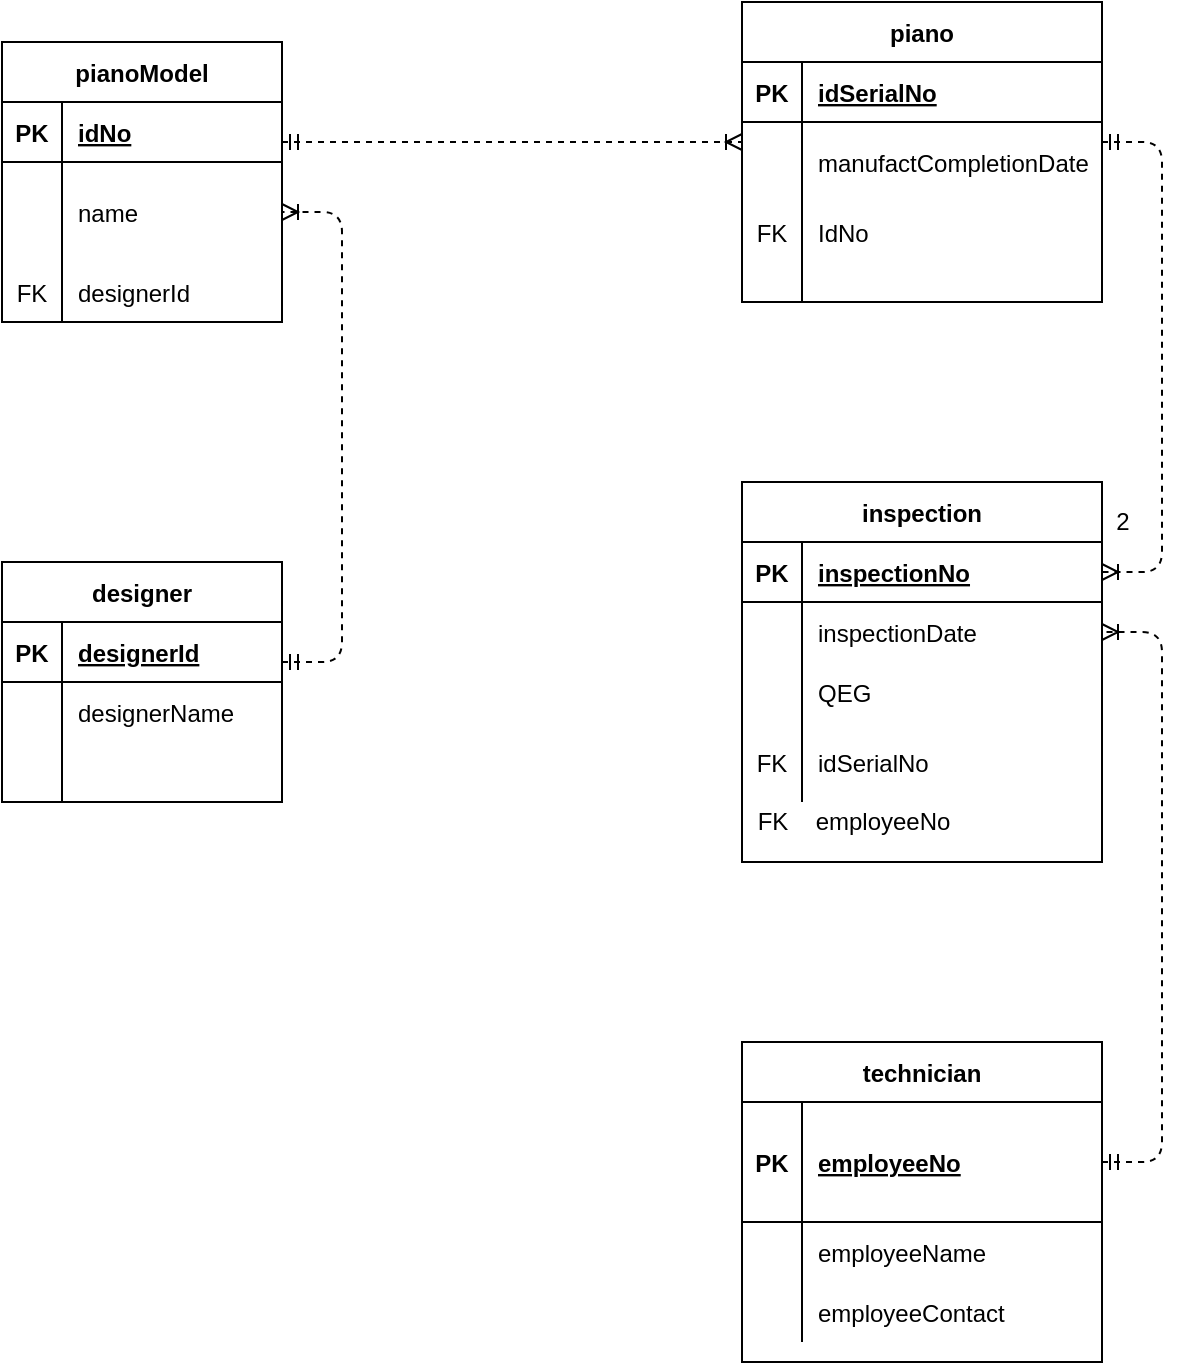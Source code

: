 <mxfile version="13.8.5" type="github" pages="2">
  <diagram id="wfeXpfmRRTUBRRbTYuu1" name="relational-diagram">
    <mxGraphModel dx="782" dy="437" grid="1" gridSize="10" guides="1" tooltips="1" connect="1" arrows="1" fold="1" page="1" pageScale="1" pageWidth="850" pageHeight="1100" math="0" shadow="0">
      <root>
        <mxCell id="AUIAXAX3j84-FacNN-Je-0" />
        <mxCell id="AUIAXAX3j84-FacNN-Je-1" parent="AUIAXAX3j84-FacNN-Je-0" />
        <mxCell id="HDRzqcHxdsuTqlHMVffO-0" value="pianoModel" style="shape=table;startSize=30;container=1;collapsible=1;childLayout=tableLayout;fixedRows=1;rowLines=0;fontStyle=1;align=center;resizeLast=1;" vertex="1" parent="AUIAXAX3j84-FacNN-Je-1">
          <mxGeometry x="60" y="60" width="140" height="140" as="geometry" />
        </mxCell>
        <mxCell id="HDRzqcHxdsuTqlHMVffO-1" value="" style="shape=partialRectangle;collapsible=0;dropTarget=0;pointerEvents=0;fillColor=none;top=0;left=0;bottom=1;right=0;points=[[0,0.5],[1,0.5]];portConstraint=eastwest;" vertex="1" parent="HDRzqcHxdsuTqlHMVffO-0">
          <mxGeometry y="30" width="140" height="30" as="geometry" />
        </mxCell>
        <mxCell id="HDRzqcHxdsuTqlHMVffO-2" value="PK" style="shape=partialRectangle;connectable=0;fillColor=none;top=0;left=0;bottom=0;right=0;fontStyle=1;overflow=hidden;" vertex="1" parent="HDRzqcHxdsuTqlHMVffO-1">
          <mxGeometry width="30" height="30" as="geometry" />
        </mxCell>
        <mxCell id="HDRzqcHxdsuTqlHMVffO-3" value="idNo" style="shape=partialRectangle;connectable=0;fillColor=none;top=0;left=0;bottom=0;right=0;align=left;spacingLeft=6;fontStyle=5;overflow=hidden;" vertex="1" parent="HDRzqcHxdsuTqlHMVffO-1">
          <mxGeometry x="30" width="110" height="30" as="geometry" />
        </mxCell>
        <mxCell id="HDRzqcHxdsuTqlHMVffO-4" value="" style="shape=partialRectangle;collapsible=0;dropTarget=0;pointerEvents=0;fillColor=none;top=0;left=0;bottom=0;right=0;points=[[0,0.5],[1,0.5]];portConstraint=eastwest;" vertex="1" parent="HDRzqcHxdsuTqlHMVffO-0">
          <mxGeometry y="60" width="140" height="50" as="geometry" />
        </mxCell>
        <mxCell id="HDRzqcHxdsuTqlHMVffO-5" value="" style="shape=partialRectangle;connectable=0;fillColor=none;top=0;left=0;bottom=0;right=0;editable=1;overflow=hidden;" vertex="1" parent="HDRzqcHxdsuTqlHMVffO-4">
          <mxGeometry width="30" height="50" as="geometry" />
        </mxCell>
        <mxCell id="HDRzqcHxdsuTqlHMVffO-6" value="name" style="shape=partialRectangle;connectable=0;fillColor=none;top=0;left=0;bottom=0;right=0;align=left;spacingLeft=6;overflow=hidden;" vertex="1" parent="HDRzqcHxdsuTqlHMVffO-4">
          <mxGeometry x="30" width="110" height="50" as="geometry" />
        </mxCell>
        <mxCell id="HDRzqcHxdsuTqlHMVffO-10" value="" style="shape=partialRectangle;collapsible=0;dropTarget=0;pointerEvents=0;fillColor=none;top=0;left=0;bottom=0;right=0;points=[[0,0.5],[1,0.5]];portConstraint=eastwest;" vertex="1" parent="HDRzqcHxdsuTqlHMVffO-0">
          <mxGeometry y="110" width="140" height="30" as="geometry" />
        </mxCell>
        <mxCell id="HDRzqcHxdsuTqlHMVffO-11" value="FK" style="shape=partialRectangle;connectable=0;fillColor=none;top=0;left=0;bottom=0;right=0;editable=1;overflow=hidden;" vertex="1" parent="HDRzqcHxdsuTqlHMVffO-10">
          <mxGeometry width="30" height="30" as="geometry" />
        </mxCell>
        <mxCell id="HDRzqcHxdsuTqlHMVffO-12" value="designerId" style="shape=partialRectangle;connectable=0;fillColor=none;top=0;left=0;bottom=0;right=0;align=left;spacingLeft=6;overflow=hidden;" vertex="1" parent="HDRzqcHxdsuTqlHMVffO-10">
          <mxGeometry x="30" width="110" height="30" as="geometry" />
        </mxCell>
        <mxCell id="HDRzqcHxdsuTqlHMVffO-13" value="designer" style="shape=table;startSize=30;container=1;collapsible=1;childLayout=tableLayout;fixedRows=1;rowLines=0;fontStyle=1;align=center;resizeLast=1;" vertex="1" parent="AUIAXAX3j84-FacNN-Je-1">
          <mxGeometry x="60" y="320" width="140" height="120" as="geometry" />
        </mxCell>
        <mxCell id="HDRzqcHxdsuTqlHMVffO-14" value="" style="shape=partialRectangle;collapsible=0;dropTarget=0;pointerEvents=0;fillColor=none;top=0;left=0;bottom=1;right=0;points=[[0,0.5],[1,0.5]];portConstraint=eastwest;" vertex="1" parent="HDRzqcHxdsuTqlHMVffO-13">
          <mxGeometry y="30" width="140" height="30" as="geometry" />
        </mxCell>
        <mxCell id="HDRzqcHxdsuTqlHMVffO-15" value="PK" style="shape=partialRectangle;connectable=0;fillColor=none;top=0;left=0;bottom=0;right=0;fontStyle=1;overflow=hidden;" vertex="1" parent="HDRzqcHxdsuTqlHMVffO-14">
          <mxGeometry width="30" height="30" as="geometry" />
        </mxCell>
        <mxCell id="HDRzqcHxdsuTqlHMVffO-16" value="designerId" style="shape=partialRectangle;connectable=0;fillColor=none;top=0;left=0;bottom=0;right=0;align=left;spacingLeft=6;fontStyle=5;overflow=hidden;" vertex="1" parent="HDRzqcHxdsuTqlHMVffO-14">
          <mxGeometry x="30" width="110" height="30" as="geometry" />
        </mxCell>
        <mxCell id="HDRzqcHxdsuTqlHMVffO-17" value="" style="shape=partialRectangle;collapsible=0;dropTarget=0;pointerEvents=0;fillColor=none;top=0;left=0;bottom=0;right=0;points=[[0,0.5],[1,0.5]];portConstraint=eastwest;" vertex="1" parent="HDRzqcHxdsuTqlHMVffO-13">
          <mxGeometry y="60" width="140" height="30" as="geometry" />
        </mxCell>
        <mxCell id="HDRzqcHxdsuTqlHMVffO-18" value="" style="shape=partialRectangle;connectable=0;fillColor=none;top=0;left=0;bottom=0;right=0;editable=1;overflow=hidden;" vertex="1" parent="HDRzqcHxdsuTqlHMVffO-17">
          <mxGeometry width="30" height="30" as="geometry" />
        </mxCell>
        <mxCell id="HDRzqcHxdsuTqlHMVffO-19" value="designerName" style="shape=partialRectangle;connectable=0;fillColor=none;top=0;left=0;bottom=0;right=0;align=left;spacingLeft=6;overflow=hidden;" vertex="1" parent="HDRzqcHxdsuTqlHMVffO-17">
          <mxGeometry x="30" width="110" height="30" as="geometry" />
        </mxCell>
        <mxCell id="HDRzqcHxdsuTqlHMVffO-23" value="" style="shape=partialRectangle;collapsible=0;dropTarget=0;pointerEvents=0;fillColor=none;top=0;left=0;bottom=0;right=0;points=[[0,0.5],[1,0.5]];portConstraint=eastwest;" vertex="1" parent="HDRzqcHxdsuTqlHMVffO-13">
          <mxGeometry y="90" width="140" height="30" as="geometry" />
        </mxCell>
        <mxCell id="HDRzqcHxdsuTqlHMVffO-24" value="" style="shape=partialRectangle;connectable=0;fillColor=none;top=0;left=0;bottom=0;right=0;editable=1;overflow=hidden;" vertex="1" parent="HDRzqcHxdsuTqlHMVffO-23">
          <mxGeometry width="30" height="30" as="geometry" />
        </mxCell>
        <mxCell id="HDRzqcHxdsuTqlHMVffO-25" value="" style="shape=partialRectangle;connectable=0;fillColor=none;top=0;left=0;bottom=0;right=0;align=left;spacingLeft=6;overflow=hidden;" vertex="1" parent="HDRzqcHxdsuTqlHMVffO-23">
          <mxGeometry x="30" width="110" height="30" as="geometry" />
        </mxCell>
        <mxCell id="HDRzqcHxdsuTqlHMVffO-26" value="" style="edgeStyle=entityRelationEdgeStyle;fontSize=12;html=1;endArrow=ERoneToMany;startArrow=ERmandOne;endFill=0;entryX=1;entryY=0.5;entryDx=0;entryDy=0;dashed=1;" edge="1" parent="AUIAXAX3j84-FacNN-Je-1" target="HDRzqcHxdsuTqlHMVffO-4">
          <mxGeometry width="100" height="100" relative="1" as="geometry">
            <mxPoint x="200" y="370" as="sourcePoint" />
            <mxPoint x="330" y="170" as="targetPoint" />
          </mxGeometry>
        </mxCell>
        <mxCell id="HDRzqcHxdsuTqlHMVffO-27" value="piano" style="shape=table;startSize=30;container=1;collapsible=1;childLayout=tableLayout;fixedRows=1;rowLines=0;fontStyle=1;align=center;resizeLast=1;" vertex="1" parent="AUIAXAX3j84-FacNN-Je-1">
          <mxGeometry x="430" y="40" width="180" height="150" as="geometry" />
        </mxCell>
        <mxCell id="HDRzqcHxdsuTqlHMVffO-28" value="" style="shape=partialRectangle;collapsible=0;dropTarget=0;pointerEvents=0;fillColor=none;top=0;left=0;bottom=1;right=0;points=[[0,0.5],[1,0.5]];portConstraint=eastwest;" vertex="1" parent="HDRzqcHxdsuTqlHMVffO-27">
          <mxGeometry y="30" width="180" height="30" as="geometry" />
        </mxCell>
        <mxCell id="HDRzqcHxdsuTqlHMVffO-29" value="PK" style="shape=partialRectangle;connectable=0;fillColor=none;top=0;left=0;bottom=0;right=0;fontStyle=1;overflow=hidden;" vertex="1" parent="HDRzqcHxdsuTqlHMVffO-28">
          <mxGeometry width="30" height="30" as="geometry" />
        </mxCell>
        <mxCell id="HDRzqcHxdsuTqlHMVffO-30" value="idSerialNo" style="shape=partialRectangle;connectable=0;fillColor=none;top=0;left=0;bottom=0;right=0;align=left;spacingLeft=6;fontStyle=5;overflow=hidden;" vertex="1" parent="HDRzqcHxdsuTqlHMVffO-28">
          <mxGeometry x="30" width="150" height="30" as="geometry" />
        </mxCell>
        <mxCell id="HDRzqcHxdsuTqlHMVffO-31" value="" style="shape=partialRectangle;collapsible=0;dropTarget=0;pointerEvents=0;fillColor=none;top=0;left=0;bottom=0;right=0;points=[[0,0.5],[1,0.5]];portConstraint=eastwest;" vertex="1" parent="HDRzqcHxdsuTqlHMVffO-27">
          <mxGeometry y="60" width="180" height="40" as="geometry" />
        </mxCell>
        <mxCell id="HDRzqcHxdsuTqlHMVffO-32" value="" style="shape=partialRectangle;connectable=0;fillColor=none;top=0;left=0;bottom=0;right=0;editable=1;overflow=hidden;" vertex="1" parent="HDRzqcHxdsuTqlHMVffO-31">
          <mxGeometry width="30" height="40" as="geometry" />
        </mxCell>
        <mxCell id="HDRzqcHxdsuTqlHMVffO-33" value="manufactCompletionDate" style="shape=partialRectangle;connectable=0;fillColor=none;top=0;left=0;bottom=0;right=0;align=left;spacingLeft=6;overflow=hidden;" vertex="1" parent="HDRzqcHxdsuTqlHMVffO-31">
          <mxGeometry x="30" width="150" height="40" as="geometry" />
        </mxCell>
        <mxCell id="HDRzqcHxdsuTqlHMVffO-34" value="" style="shape=partialRectangle;collapsible=0;dropTarget=0;pointerEvents=0;fillColor=none;top=0;left=0;bottom=0;right=0;points=[[0,0.5],[1,0.5]];portConstraint=eastwest;" vertex="1" parent="HDRzqcHxdsuTqlHMVffO-27">
          <mxGeometry y="100" width="180" height="30" as="geometry" />
        </mxCell>
        <mxCell id="HDRzqcHxdsuTqlHMVffO-35" value="FK" style="shape=partialRectangle;connectable=0;fillColor=none;top=0;left=0;bottom=0;right=0;editable=1;overflow=hidden;" vertex="1" parent="HDRzqcHxdsuTqlHMVffO-34">
          <mxGeometry width="30" height="30" as="geometry" />
        </mxCell>
        <mxCell id="HDRzqcHxdsuTqlHMVffO-36" value="IdNo" style="shape=partialRectangle;connectable=0;fillColor=none;top=0;left=0;bottom=0;right=0;align=left;spacingLeft=6;overflow=hidden;" vertex="1" parent="HDRzqcHxdsuTqlHMVffO-34">
          <mxGeometry x="30" width="150" height="30" as="geometry" />
        </mxCell>
        <mxCell id="HDRzqcHxdsuTqlHMVffO-37" value="" style="shape=partialRectangle;collapsible=0;dropTarget=0;pointerEvents=0;fillColor=none;top=0;left=0;bottom=0;right=0;points=[[0,0.5],[1,0.5]];portConstraint=eastwest;" vertex="1" parent="HDRzqcHxdsuTqlHMVffO-27">
          <mxGeometry y="130" width="180" height="20" as="geometry" />
        </mxCell>
        <mxCell id="HDRzqcHxdsuTqlHMVffO-38" value="" style="shape=partialRectangle;connectable=0;fillColor=none;top=0;left=0;bottom=0;right=0;editable=1;overflow=hidden;" vertex="1" parent="HDRzqcHxdsuTqlHMVffO-37">
          <mxGeometry width="30" height="20" as="geometry" />
        </mxCell>
        <mxCell id="HDRzqcHxdsuTqlHMVffO-39" value="" style="shape=partialRectangle;connectable=0;fillColor=none;top=0;left=0;bottom=0;right=0;align=left;spacingLeft=6;overflow=hidden;" vertex="1" parent="HDRzqcHxdsuTqlHMVffO-37">
          <mxGeometry x="30" width="150" height="20" as="geometry" />
        </mxCell>
        <mxCell id="zAU9ij52lQA58ya5iEqO-0" value="" style="edgeStyle=entityRelationEdgeStyle;fontSize=12;html=1;endArrow=ERoneToMany;startArrow=ERmandOne;dashed=1;" edge="1" parent="AUIAXAX3j84-FacNN-Je-1">
          <mxGeometry width="100" height="100" relative="1" as="geometry">
            <mxPoint x="200" y="110" as="sourcePoint" />
            <mxPoint x="430" y="110" as="targetPoint" />
          </mxGeometry>
        </mxCell>
        <mxCell id="zAU9ij52lQA58ya5iEqO-1" value="inspection" style="shape=table;startSize=30;container=1;collapsible=1;childLayout=tableLayout;fixedRows=1;rowLines=0;fontStyle=1;align=center;resizeLast=1;" vertex="1" parent="AUIAXAX3j84-FacNN-Je-1">
          <mxGeometry x="430" y="280" width="180" height="190" as="geometry" />
        </mxCell>
        <mxCell id="zAU9ij52lQA58ya5iEqO-2" value="" style="shape=partialRectangle;collapsible=0;dropTarget=0;pointerEvents=0;fillColor=none;top=0;left=0;bottom=1;right=0;points=[[0,0.5],[1,0.5]];portConstraint=eastwest;" vertex="1" parent="zAU9ij52lQA58ya5iEqO-1">
          <mxGeometry y="30" width="180" height="30" as="geometry" />
        </mxCell>
        <mxCell id="zAU9ij52lQA58ya5iEqO-3" value="PK" style="shape=partialRectangle;connectable=0;fillColor=none;top=0;left=0;bottom=0;right=0;fontStyle=1;overflow=hidden;" vertex="1" parent="zAU9ij52lQA58ya5iEqO-2">
          <mxGeometry width="30" height="30" as="geometry" />
        </mxCell>
        <mxCell id="zAU9ij52lQA58ya5iEqO-4" value="inspectionNo" style="shape=partialRectangle;connectable=0;fillColor=none;top=0;left=0;bottom=0;right=0;align=left;spacingLeft=6;fontStyle=5;overflow=hidden;" vertex="1" parent="zAU9ij52lQA58ya5iEqO-2">
          <mxGeometry x="30" width="150" height="30" as="geometry" />
        </mxCell>
        <mxCell id="zAU9ij52lQA58ya5iEqO-5" value="" style="shape=partialRectangle;collapsible=0;dropTarget=0;pointerEvents=0;fillColor=none;top=0;left=0;bottom=0;right=0;points=[[0,0.5],[1,0.5]];portConstraint=eastwest;" vertex="1" parent="zAU9ij52lQA58ya5iEqO-1">
          <mxGeometry y="60" width="180" height="30" as="geometry" />
        </mxCell>
        <mxCell id="zAU9ij52lQA58ya5iEqO-6" value="" style="shape=partialRectangle;connectable=0;fillColor=none;top=0;left=0;bottom=0;right=0;editable=1;overflow=hidden;" vertex="1" parent="zAU9ij52lQA58ya5iEqO-5">
          <mxGeometry width="30" height="30" as="geometry" />
        </mxCell>
        <mxCell id="zAU9ij52lQA58ya5iEqO-7" value="inspectionDate" style="shape=partialRectangle;connectable=0;fillColor=none;top=0;left=0;bottom=0;right=0;align=left;spacingLeft=6;overflow=hidden;" vertex="1" parent="zAU9ij52lQA58ya5iEqO-5">
          <mxGeometry x="30" width="150" height="30" as="geometry" />
        </mxCell>
        <mxCell id="zAU9ij52lQA58ya5iEqO-8" value="" style="shape=partialRectangle;collapsible=0;dropTarget=0;pointerEvents=0;fillColor=none;top=0;left=0;bottom=0;right=0;points=[[0,0.5],[1,0.5]];portConstraint=eastwest;" vertex="1" parent="zAU9ij52lQA58ya5iEqO-1">
          <mxGeometry y="90" width="180" height="30" as="geometry" />
        </mxCell>
        <mxCell id="zAU9ij52lQA58ya5iEqO-9" value="" style="shape=partialRectangle;connectable=0;fillColor=none;top=0;left=0;bottom=0;right=0;editable=1;overflow=hidden;" vertex="1" parent="zAU9ij52lQA58ya5iEqO-8">
          <mxGeometry width="30" height="30" as="geometry" />
        </mxCell>
        <mxCell id="zAU9ij52lQA58ya5iEqO-10" value="QEG" style="shape=partialRectangle;connectable=0;fillColor=none;top=0;left=0;bottom=0;right=0;align=left;spacingLeft=6;overflow=hidden;" vertex="1" parent="zAU9ij52lQA58ya5iEqO-8">
          <mxGeometry x="30" width="150" height="30" as="geometry" />
        </mxCell>
        <mxCell id="zAU9ij52lQA58ya5iEqO-11" value="" style="shape=partialRectangle;collapsible=0;dropTarget=0;pointerEvents=0;fillColor=none;top=0;left=0;bottom=0;right=0;points=[[0,0.5],[1,0.5]];portConstraint=eastwest;" vertex="1" parent="zAU9ij52lQA58ya5iEqO-1">
          <mxGeometry y="120" width="180" height="40" as="geometry" />
        </mxCell>
        <mxCell id="zAU9ij52lQA58ya5iEqO-12" value="FK" style="shape=partialRectangle;connectable=0;fillColor=none;top=0;left=0;bottom=0;right=0;editable=1;overflow=hidden;" vertex="1" parent="zAU9ij52lQA58ya5iEqO-11">
          <mxGeometry width="30" height="40" as="geometry" />
        </mxCell>
        <mxCell id="zAU9ij52lQA58ya5iEqO-13" value="idSerialNo" style="shape=partialRectangle;connectable=0;fillColor=none;top=0;left=0;bottom=0;right=0;align=left;spacingLeft=6;overflow=hidden;" vertex="1" parent="zAU9ij52lQA58ya5iEqO-11">
          <mxGeometry x="30" width="150" height="40" as="geometry" />
        </mxCell>
        <mxCell id="ZlBTaW7WHhb9d5SQsamA-0" value="" style="edgeStyle=entityRelationEdgeStyle;fontSize=12;html=1;endArrow=ERoneToMany;startArrow=ERmandOne;dashed=1;entryX=1;entryY=0.5;entryDx=0;entryDy=0;" edge="1" parent="AUIAXAX3j84-FacNN-Je-1" target="zAU9ij52lQA58ya5iEqO-2">
          <mxGeometry width="100" height="100" relative="1" as="geometry">
            <mxPoint x="610" y="110" as="sourcePoint" />
            <mxPoint x="840" y="110" as="targetPoint" />
          </mxGeometry>
        </mxCell>
        <mxCell id="ZlBTaW7WHhb9d5SQsamA-1" value="2" style="text;html=1;align=center;verticalAlign=middle;resizable=0;points=[];autosize=1;" vertex="1" parent="AUIAXAX3j84-FacNN-Je-1">
          <mxGeometry x="610" y="290" width="20" height="20" as="geometry" />
        </mxCell>
        <mxCell id="ZlBTaW7WHhb9d5SQsamA-2" value="employeeNo" style="text;html=1;align=center;verticalAlign=middle;resizable=0;points=[];autosize=1;" vertex="1" parent="AUIAXAX3j84-FacNN-Je-1">
          <mxGeometry x="460" y="440" width="80" height="20" as="geometry" />
        </mxCell>
        <mxCell id="ZlBTaW7WHhb9d5SQsamA-3" value="FK" style="text;html=1;align=center;verticalAlign=middle;resizable=0;points=[];autosize=1;" vertex="1" parent="AUIAXAX3j84-FacNN-Je-1">
          <mxGeometry x="430" y="440" width="30" height="20" as="geometry" />
        </mxCell>
        <mxCell id="ZlBTaW7WHhb9d5SQsamA-5" value="technician" style="shape=table;startSize=30;container=1;collapsible=1;childLayout=tableLayout;fixedRows=1;rowLines=0;fontStyle=1;align=center;resizeLast=1;" vertex="1" parent="AUIAXAX3j84-FacNN-Je-1">
          <mxGeometry x="430" y="560" width="180" height="160" as="geometry" />
        </mxCell>
        <mxCell id="ZlBTaW7WHhb9d5SQsamA-6" value="" style="shape=partialRectangle;collapsible=0;dropTarget=0;pointerEvents=0;fillColor=none;top=0;left=0;bottom=1;right=0;points=[[0,0.5],[1,0.5]];portConstraint=eastwest;" vertex="1" parent="ZlBTaW7WHhb9d5SQsamA-5">
          <mxGeometry y="30" width="180" height="60" as="geometry" />
        </mxCell>
        <mxCell id="ZlBTaW7WHhb9d5SQsamA-7" value="PK" style="shape=partialRectangle;connectable=0;fillColor=none;top=0;left=0;bottom=0;right=0;fontStyle=1;overflow=hidden;" vertex="1" parent="ZlBTaW7WHhb9d5SQsamA-6">
          <mxGeometry width="30" height="60" as="geometry" />
        </mxCell>
        <mxCell id="ZlBTaW7WHhb9d5SQsamA-8" value="employeeNo" style="shape=partialRectangle;connectable=0;fillColor=none;top=0;left=0;bottom=0;right=0;align=left;spacingLeft=6;fontStyle=5;overflow=hidden;" vertex="1" parent="ZlBTaW7WHhb9d5SQsamA-6">
          <mxGeometry x="30" width="150" height="60" as="geometry" />
        </mxCell>
        <mxCell id="ZlBTaW7WHhb9d5SQsamA-12" value="" style="shape=partialRectangle;collapsible=0;dropTarget=0;pointerEvents=0;fillColor=none;top=0;left=0;bottom=0;right=0;points=[[0,0.5],[1,0.5]];portConstraint=eastwest;" vertex="1" parent="ZlBTaW7WHhb9d5SQsamA-5">
          <mxGeometry y="90" width="180" height="30" as="geometry" />
        </mxCell>
        <mxCell id="ZlBTaW7WHhb9d5SQsamA-13" value="" style="shape=partialRectangle;connectable=0;fillColor=none;top=0;left=0;bottom=0;right=0;editable=1;overflow=hidden;" vertex="1" parent="ZlBTaW7WHhb9d5SQsamA-12">
          <mxGeometry width="30" height="30" as="geometry" />
        </mxCell>
        <mxCell id="ZlBTaW7WHhb9d5SQsamA-14" value="employeeName" style="shape=partialRectangle;connectable=0;fillColor=none;top=0;left=0;bottom=0;right=0;align=left;spacingLeft=6;overflow=hidden;" vertex="1" parent="ZlBTaW7WHhb9d5SQsamA-12">
          <mxGeometry x="30" width="150" height="30" as="geometry" />
        </mxCell>
        <mxCell id="ZlBTaW7WHhb9d5SQsamA-15" value="" style="shape=partialRectangle;collapsible=0;dropTarget=0;pointerEvents=0;fillColor=none;top=0;left=0;bottom=0;right=0;points=[[0,0.5],[1,0.5]];portConstraint=eastwest;" vertex="1" parent="ZlBTaW7WHhb9d5SQsamA-5">
          <mxGeometry y="120" width="180" height="30" as="geometry" />
        </mxCell>
        <mxCell id="ZlBTaW7WHhb9d5SQsamA-16" value="" style="shape=partialRectangle;connectable=0;fillColor=none;top=0;left=0;bottom=0;right=0;editable=1;overflow=hidden;" vertex="1" parent="ZlBTaW7WHhb9d5SQsamA-15">
          <mxGeometry width="30" height="30" as="geometry" />
        </mxCell>
        <mxCell id="ZlBTaW7WHhb9d5SQsamA-17" value="employeeContact" style="shape=partialRectangle;connectable=0;fillColor=none;top=0;left=0;bottom=0;right=0;align=left;spacingLeft=6;overflow=hidden;" vertex="1" parent="ZlBTaW7WHhb9d5SQsamA-15">
          <mxGeometry x="30" width="150" height="30" as="geometry" />
        </mxCell>
        <mxCell id="ZlBTaW7WHhb9d5SQsamA-18" value="" style="edgeStyle=entityRelationEdgeStyle;fontSize=12;html=1;endArrow=ERoneToMany;startArrow=ERmandOne;dashed=1;entryX=1;entryY=0.5;entryDx=0;entryDy=0;" edge="1" parent="AUIAXAX3j84-FacNN-Je-1" target="zAU9ij52lQA58ya5iEqO-5">
          <mxGeometry width="100" height="100" relative="1" as="geometry">
            <mxPoint x="610" y="620" as="sourcePoint" />
            <mxPoint x="840" y="620" as="targetPoint" />
          </mxGeometry>
        </mxCell>
      </root>
    </mxGraphModel>
  </diagram>
  <diagram id="R2lEEEUBdFMjLlhIrx00" name="er-diagram">
    <mxGraphModel dx="782" dy="437" grid="1" gridSize="10" guides="1" tooltips="1" connect="1" arrows="1" fold="1" page="1" pageScale="1" pageWidth="850" pageHeight="1100" math="0" shadow="0" extFonts="Permanent Marker^https://fonts.googleapis.com/css?family=Permanent+Marker">
      <root>
        <mxCell id="0" />
        <mxCell id="1" parent="0" />
        <mxCell id="3rl7oUPLw8-FhLQ5muPx-7" value="Piano_Model" style="swimlane;childLayout=stackLayout;horizontal=1;startSize=30;horizontalStack=0;rounded=1;fontSize=14;fontStyle=0;strokeWidth=2;resizeParent=0;resizeLast=1;shadow=0;dashed=0;align=center;" parent="1" vertex="1">
          <mxGeometry x="40" y="70" width="170" height="90" as="geometry" />
        </mxCell>
        <mxCell id="3rl7oUPLw8-FhLQ5muPx-8" value="+id_no&#xa;+piano_name" style="align=left;strokeColor=none;fillColor=none;spacingLeft=4;fontSize=12;verticalAlign=top;resizable=0;rotatable=0;part=1;fontStyle=1" parent="3rl7oUPLw8-FhLQ5muPx-7" vertex="1">
          <mxGeometry y="30" width="170" height="60" as="geometry" />
        </mxCell>
        <mxCell id="3rl7oUPLw8-FhLQ5muPx-9" style="edgeStyle=orthogonalEdgeStyle;rounded=0;orthogonalLoop=1;jettySize=auto;html=1;exitX=0.5;exitY=1;exitDx=0;exitDy=0;" parent="3rl7oUPLw8-FhLQ5muPx-7" source="3rl7oUPLw8-FhLQ5muPx-8" target="3rl7oUPLw8-FhLQ5muPx-8" edge="1">
          <mxGeometry relative="1" as="geometry" />
        </mxCell>
        <mxCell id="3rl7oUPLw8-FhLQ5muPx-32" value="" style="edgeStyle=entityRelationEdgeStyle;fontSize=12;html=1;endArrow=ERoneToMany;startArrow=ERmandOne;dashed=1;endFill=0;" parent="1" edge="1">
          <mxGeometry width="100" height="100" relative="1" as="geometry">
            <mxPoint x="210" y="280" as="sourcePoint" />
            <mxPoint x="40" y="120" as="targetPoint" />
          </mxGeometry>
        </mxCell>
        <mxCell id="3rl7oUPLw8-FhLQ5muPx-33" value="" style="edgeStyle=entityRelationEdgeStyle;fontSize=12;html=1;endArrow=ERoneToMany;startArrow=ERmandOne;dashed=1;endFill=0;exitX=1;exitY=0.25;exitDx=0;exitDy=0;" parent="1" source="3rl7oUPLw8-FhLQ5muPx-8" edge="1">
          <mxGeometry width="100" height="100" relative="1" as="geometry">
            <mxPoint x="430" y="220" as="sourcePoint" />
            <mxPoint x="390" y="115" as="targetPoint" />
          </mxGeometry>
        </mxCell>
        <mxCell id="3rl7oUPLw8-FhLQ5muPx-34" value="" style="edgeStyle=entityRelationEdgeStyle;fontSize=12;html=1;endArrow=ERoneToMany;startArrow=ERmandOne;dashed=1;endFill=0;entryX=1;entryY=0.25;entryDx=0;entryDy=0;" parent="1" target="3rl7oUPLw8-FhLQ5muPx-16" edge="1">
          <mxGeometry width="100" height="100" relative="1" as="geometry">
            <mxPoint x="580" y="110" as="sourcePoint" />
            <mxPoint x="625" y="180" as="targetPoint" />
          </mxGeometry>
        </mxCell>
        <mxCell id="3rl7oUPLw8-FhLQ5muPx-36" value="" style="edgeStyle=entityRelationEdgeStyle;fontSize=12;html=1;endArrow=ERoneToMany;startArrow=ERmandOne;dashed=1;endFill=0;exitX=1;exitY=0.25;exitDx=0;exitDy=0;entryX=1;entryY=0.5;entryDx=0;entryDy=0;" parent="1" source="3rl7oUPLw8-FhLQ5muPx-18" target="3rl7oUPLw8-FhLQ5muPx-16" edge="1">
          <mxGeometry width="100" height="100" relative="1" as="geometry">
            <mxPoint x="200" y="340" as="sourcePoint" />
            <mxPoint x="440" y="340" as="targetPoint" />
          </mxGeometry>
        </mxCell>
        <mxCell id="3rl7oUPLw8-FhLQ5muPx-11" value="Piano" style="swimlane;childLayout=stackLayout;horizontal=1;startSize=30;horizontalStack=0;rounded=1;fontSize=14;fontStyle=0;strokeWidth=2;resizeParent=0;resizeLast=1;shadow=0;dashed=0;align=center;" parent="1" vertex="1">
          <mxGeometry x="390" y="70" width="190" height="90" as="geometry" />
        </mxCell>
        <mxCell id="3rl7oUPLw8-FhLQ5muPx-12" value="+id_serial_no&#xa;+manufact_completion_date" style="align=left;strokeColor=none;fillColor=none;spacingLeft=4;fontSize=12;verticalAlign=top;resizable=0;rotatable=0;part=1;fontStyle=1" parent="3rl7oUPLw8-FhLQ5muPx-11" vertex="1">
          <mxGeometry y="30" width="190" height="60" as="geometry" />
        </mxCell>
        <mxCell id="3rl7oUPLw8-FhLQ5muPx-15" value="Inspection" style="swimlane;childLayout=stackLayout;horizontal=1;startSize=30;horizontalStack=0;rounded=1;fontSize=14;fontStyle=0;strokeWidth=2;resizeParent=0;resizeLast=1;shadow=0;dashed=0;align=center;" parent="1" vertex="1">
          <mxGeometry x="390" y="200" width="160" height="100" as="geometry" />
        </mxCell>
        <mxCell id="3rl7oUPLw8-FhLQ5muPx-16" value="+inspection_no&#xa;+inspection_date&#xa;+quality_eval_grade" style="align=left;strokeColor=none;fillColor=none;spacingLeft=4;fontSize=12;verticalAlign=top;resizable=0;rotatable=0;part=1;" parent="3rl7oUPLw8-FhLQ5muPx-15" vertex="1">
          <mxGeometry y="30" width="160" height="70" as="geometry" />
        </mxCell>
        <mxCell id="3rl7oUPLw8-FhLQ5muPx-17" value="Technician" style="swimlane;childLayout=stackLayout;horizontal=1;startSize=30;horizontalStack=0;rounded=1;fontSize=14;fontStyle=0;strokeWidth=2;resizeParent=0;resizeLast=1;shadow=0;dashed=0;align=center;" parent="1" vertex="1">
          <mxGeometry x="390" y="320" width="160" height="80" as="geometry" />
        </mxCell>
        <mxCell id="3rl7oUPLw8-FhLQ5muPx-18" value="+employee_no&#xa;" style="align=left;strokeColor=none;fillColor=none;spacingLeft=4;fontSize=12;verticalAlign=top;resizable=0;rotatable=0;part=1;" parent="3rl7oUPLw8-FhLQ5muPx-17" vertex="1">
          <mxGeometry y="30" width="160" height="50" as="geometry" />
        </mxCell>
        <mxCell id="3rl7oUPLw8-FhLQ5muPx-45" value="Designer" style="swimlane;childLayout=stackLayout;horizontal=1;startSize=30;horizontalStack=0;rounded=1;fontSize=14;fontStyle=0;strokeWidth=2;resizeParent=0;resizeLast=1;shadow=0;dashed=0;align=center;" parent="1" vertex="1">
          <mxGeometry x="50" y="220" width="160" height="120" as="geometry" />
        </mxCell>
        <mxCell id="3rl7oUPLw8-FhLQ5muPx-46" value="+designer_id&#xa;+designer_name" style="align=left;strokeColor=none;fillColor=none;spacingLeft=4;fontSize=12;verticalAlign=top;resizable=0;rotatable=0;part=1;fontStyle=0" parent="3rl7oUPLw8-FhLQ5muPx-45" vertex="1">
          <mxGeometry y="30" width="160" height="90" as="geometry" />
        </mxCell>
        <mxCell id="3rl7oUPLw8-FhLQ5muPx-47" value="2" style="text;html=1;align=center;verticalAlign=middle;resizable=0;points=[];autosize=1;" parent="1" vertex="1">
          <mxGeometry x="560" y="230" width="20" height="20" as="geometry" />
        </mxCell>
      </root>
    </mxGraphModel>
  </diagram>
</mxfile>
